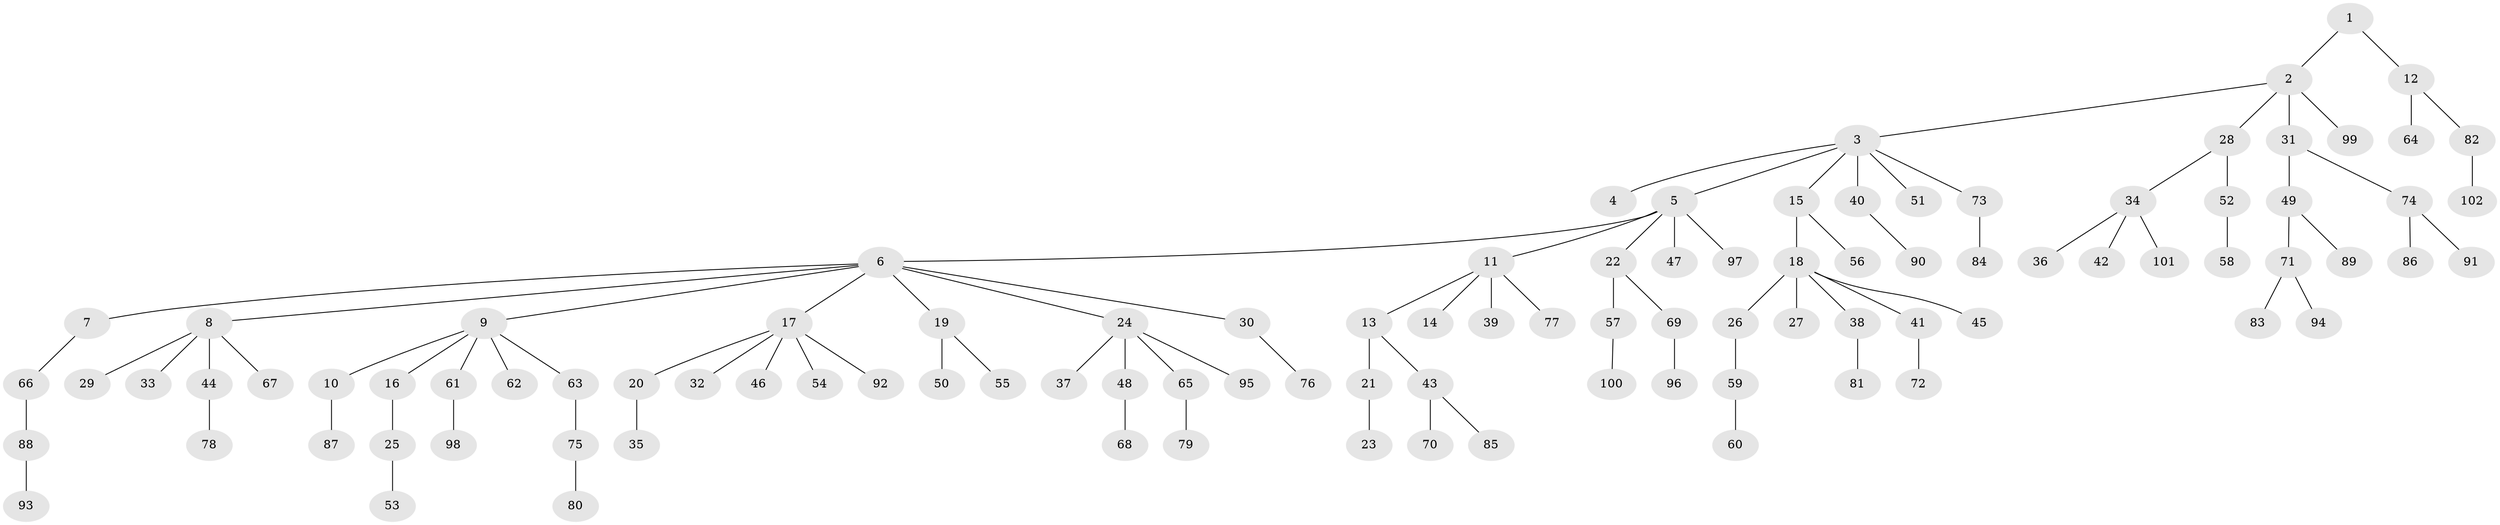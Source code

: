 // coarse degree distribution, {3: 0.05714285714285714, 4: 0.05714285714285714, 6: 0.04285714285714286, 1: 0.6, 5: 0.02857142857142857, 12: 0.014285714285714285, 2: 0.2}
// Generated by graph-tools (version 1.1) at 2025/42/03/06/25 10:42:04]
// undirected, 102 vertices, 101 edges
graph export_dot {
graph [start="1"]
  node [color=gray90,style=filled];
  1;
  2;
  3;
  4;
  5;
  6;
  7;
  8;
  9;
  10;
  11;
  12;
  13;
  14;
  15;
  16;
  17;
  18;
  19;
  20;
  21;
  22;
  23;
  24;
  25;
  26;
  27;
  28;
  29;
  30;
  31;
  32;
  33;
  34;
  35;
  36;
  37;
  38;
  39;
  40;
  41;
  42;
  43;
  44;
  45;
  46;
  47;
  48;
  49;
  50;
  51;
  52;
  53;
  54;
  55;
  56;
  57;
  58;
  59;
  60;
  61;
  62;
  63;
  64;
  65;
  66;
  67;
  68;
  69;
  70;
  71;
  72;
  73;
  74;
  75;
  76;
  77;
  78;
  79;
  80;
  81;
  82;
  83;
  84;
  85;
  86;
  87;
  88;
  89;
  90;
  91;
  92;
  93;
  94;
  95;
  96;
  97;
  98;
  99;
  100;
  101;
  102;
  1 -- 2;
  1 -- 12;
  2 -- 3;
  2 -- 28;
  2 -- 31;
  2 -- 99;
  3 -- 4;
  3 -- 5;
  3 -- 15;
  3 -- 40;
  3 -- 51;
  3 -- 73;
  5 -- 6;
  5 -- 11;
  5 -- 22;
  5 -- 47;
  5 -- 97;
  6 -- 7;
  6 -- 8;
  6 -- 9;
  6 -- 17;
  6 -- 19;
  6 -- 24;
  6 -- 30;
  7 -- 66;
  8 -- 29;
  8 -- 33;
  8 -- 44;
  8 -- 67;
  9 -- 10;
  9 -- 16;
  9 -- 61;
  9 -- 62;
  9 -- 63;
  10 -- 87;
  11 -- 13;
  11 -- 14;
  11 -- 39;
  11 -- 77;
  12 -- 64;
  12 -- 82;
  13 -- 21;
  13 -- 43;
  15 -- 18;
  15 -- 56;
  16 -- 25;
  17 -- 20;
  17 -- 32;
  17 -- 46;
  17 -- 54;
  17 -- 92;
  18 -- 26;
  18 -- 27;
  18 -- 38;
  18 -- 41;
  18 -- 45;
  19 -- 50;
  19 -- 55;
  20 -- 35;
  21 -- 23;
  22 -- 57;
  22 -- 69;
  24 -- 37;
  24 -- 48;
  24 -- 65;
  24 -- 95;
  25 -- 53;
  26 -- 59;
  28 -- 34;
  28 -- 52;
  30 -- 76;
  31 -- 49;
  31 -- 74;
  34 -- 36;
  34 -- 42;
  34 -- 101;
  38 -- 81;
  40 -- 90;
  41 -- 72;
  43 -- 70;
  43 -- 85;
  44 -- 78;
  48 -- 68;
  49 -- 71;
  49 -- 89;
  52 -- 58;
  57 -- 100;
  59 -- 60;
  61 -- 98;
  63 -- 75;
  65 -- 79;
  66 -- 88;
  69 -- 96;
  71 -- 83;
  71 -- 94;
  73 -- 84;
  74 -- 86;
  74 -- 91;
  75 -- 80;
  82 -- 102;
  88 -- 93;
}
